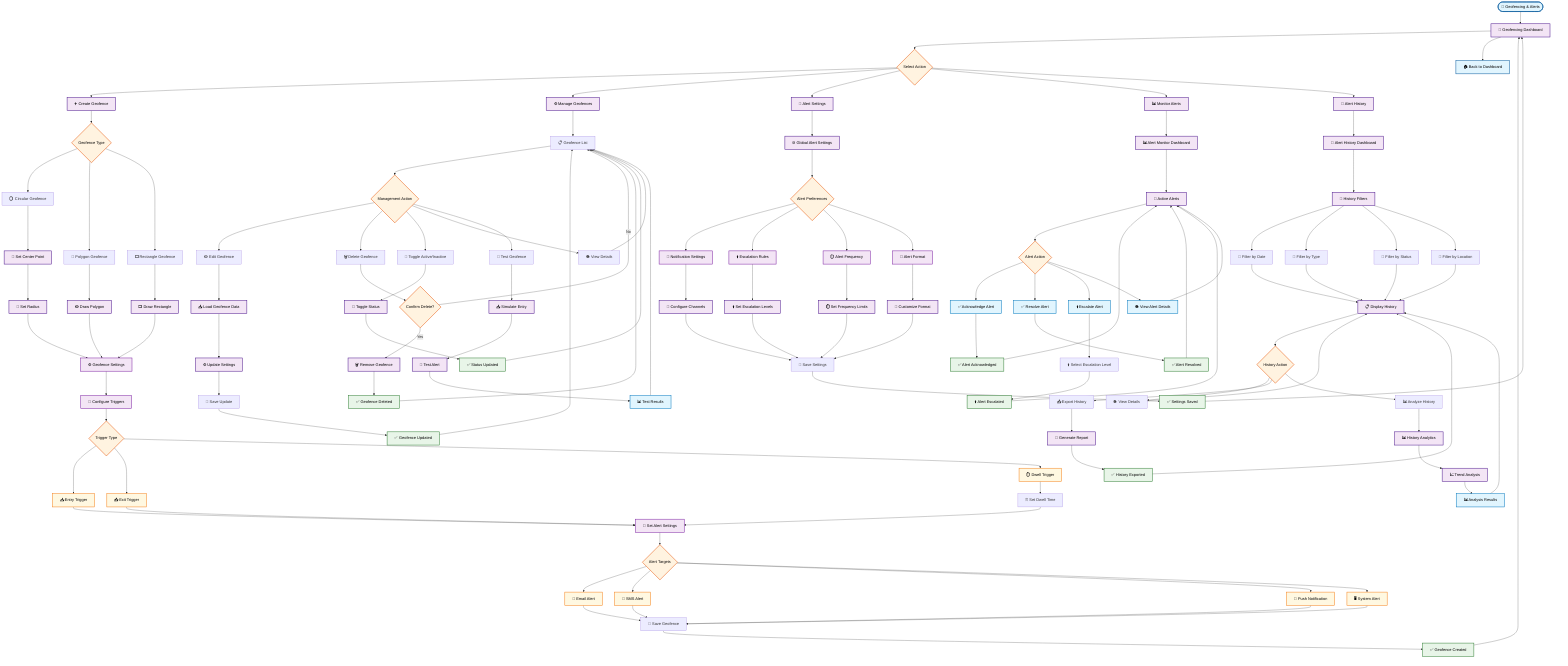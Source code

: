 flowchart TD
    %% Geofencing & Alerts Module
    
    Start([🚧 Geofencing & Alerts]) --> GeofencingDashboard[🚧 Geofencing Dashboard]
    GeofencingDashboard --> GeofencingActions{Select Action}
    
    %% Main geofencing actions
    GeofencingActions --> CreateGeofence[➕ Create Geofence]
    GeofencingActions --> ManageGeofences[⚙️ Manage Geofences]
    GeofencingActions --> AlertSettings[🔔 Alert Settings]
    GeofencingActions --> MonitorAlerts[📊 Monitor Alerts]
    GeofencingActions --> AlertHistory[📜 Alert History]
    
    %% Create Geofence Flow
    CreateGeofence --> GeofenceType{Geofence Type}
    GeofenceType --> CircularGeofence[⭕ Circular Geofence]
    GeofenceType --> PolygonGeofence[📐 Polygon Geofence]
    GeofenceType --> RectangleGeofence[⬜ Rectangle Geofence]
    
    CircularGeofence --> SetCenter[📍 Set Center Point]
    SetCenter --> SetRadius[📏 Set Radius]
    SetRadius --> GeofenceSettings[⚙️ Geofence Settings]
    
    PolygonGeofence --> DrawPolygon[✏️ Draw Polygon]
    DrawPolygon --> GeofenceSettings
    
    RectangleGeofence --> DrawRectangle[⬜ Draw Rectangle]
    DrawRectangle --> GeofenceSettings
    
    GeofenceSettings --> ConfigureTriggers[🎯 Configure Triggers]
    ConfigureTriggers --> TriggerTypes{Trigger Type}
    TriggerTypes --> EntryTrigger[📥 Entry Trigger]
    TriggerTypes --> ExitTrigger[📤 Exit Trigger]
    TriggerTypes --> DwellTrigger[⏱️ Dwell Trigger]
    
    EntryTrigger --> SetAlertSettings[🔔 Set Alert Settings]
    ExitTrigger --> SetAlertSettings
    DwellTrigger --> SetDwellTime[⏰ Set Dwell Time]
    SetDwellTime --> SetAlertSettings
    
    SetAlertSettings --> AlertTargets{Alert Targets}
    AlertTargets --> EmailAlert[📧 Email Alert]
    AlertTargets --> SMSAlert[📱 SMS Alert]
    AlertTargets --> PushNotification[📲 Push Notification]
    AlertTargets --> SystemAlert[🖥️ System Alert]
    
    EmailAlert --> SaveGeofence[💾 Save Geofence]
    SMSAlert --> SaveGeofence
    PushNotification --> SaveGeofence
    SystemAlert --> SaveGeofence
    SaveGeofence --> GeofenceCreated[✅ Geofence Created]
    
    %% Manage Geofences Flow
    ManageGeofences --> GeofenceList[📋 Geofence List]
    GeofenceList --> GeofenceManagementActions{Management Action}
    GeofenceManagementActions --> EditGeofence[✏️ Edit Geofence]
    GeofenceManagementActions --> DeleteGeofence[🗑️ Delete Geofence]
    GeofenceManagementActions --> ToggleGeofence[🔄 Toggle Active/Inactive]
    GeofenceManagementActions --> ViewGeofenceDetails[👁️ View Details]
    GeofenceManagementActions --> TestGeofence[🧪 Test Geofence]
    
    EditGeofence --> LoadGeofenceData[📥 Load Geofence Data]
    LoadGeofenceData --> UpdateGeofenceSettings[⚙️ Update Settings]
    UpdateGeofenceSettings --> SaveGeofenceUpdate[💾 Save Update]
    SaveGeofenceUpdate --> GeofenceUpdated[✅ Geofence Updated]
    
    DeleteGeofence --> ConfirmGeofenceDelete{Confirm Delete?}
    ConfirmGeofenceDelete -->|No| GeofenceList
    ConfirmGeofenceDelete -->|Yes| RemoveGeofence[🗑️ Remove Geofence]
    RemoveGeofence --> GeofenceDeleted[✅ Geofence Deleted]
    
    ToggleGeofence --> ToggleStatus[🔄 Toggle Status]
    ToggleStatus --> StatusUpdated[✅ Status Updated]
    
    TestGeofence --> SimulateEntry[📥 Simulate Entry]
    SimulateEntry --> TestAlert[🧪 Test Alert]
    TestAlert --> TestResults[📊 Test Results]
    
    %% Alert Settings Flow
    AlertSettings --> GlobalAlertSettings[🌐 Global Alert Settings]
    GlobalAlertSettings --> AlertPreferences{Alert Preferences}
    AlertPreferences --> NotificationSettings[🔔 Notification Settings]
    AlertPreferences --> EscalationRules[⬆️ Escalation Rules]
    AlertPreferences --> AlertFrequency[⏱️ Alert Frequency]
    AlertPreferences --> AlertFormat[📝 Alert Format]
    
    NotificationSettings --> ConfigureChannels[📢 Configure Channels]
    EscalationRules --> SetEscalationLevels[⬆️ Set Escalation Levels]
    AlertFrequency --> SetFrequencyLimits[⏱️ Set Frequency Limits]
    AlertFormat --> CustomizeFormat[📝 Customize Format]
    
    ConfigureChannels --> SaveAlertSettings[💾 Save Settings]
    SetEscalationLevels --> SaveAlertSettings
    SetFrequencyLimits --> SaveAlertSettings
    CustomizeFormat --> SaveAlertSettings
    SaveAlertSettings --> AlertSettingsSaved[✅ Settings Saved]
    
    %% Monitor Alerts Flow
    MonitorAlerts --> AlertMonitorDashboard[📊 Alert Monitor Dashboard]
    AlertMonitorDashboard --> ActiveAlerts[🔴 Active Alerts]
    ActiveAlerts --> AlertActions{Alert Action}
    AlertActions --> AcknowledgeAlert[✅ Acknowledge Alert]
    AlertActions --> ResolveAlert[✅ Resolve Alert]
    AlertActions --> EscalateAlert[⬆️ Escalate Alert]
    AlertActions --> ViewAlertDetails[👁️ View Alert Details]
    
    AcknowledgeAlert --> AlertAcknowledged[✅ Alert Acknowledged]
    ResolveAlert --> AlertResolved[✅ Alert Resolved]
    EscalateAlert --> SelectEscalationLevel[⬆️ Select Escalation Level]
    SelectEscalationLevel --> AlertEscalated[⬆️ Alert Escalated]
    
    %% Alert History Flow
    AlertHistory --> AlertHistoryDashboard[📜 Alert History Dashboard]
    AlertHistoryDashboard --> HistoryFilters[🔽 History Filters]
    HistoryFilters --> FilterByDate[📅 Filter by Date]
    HistoryFilters --> FilterByType[📂 Filter by Type]
    HistoryFilters --> FilterByStatus[🔘 Filter by Status]
    HistoryFilters --> FilterByLocation[📍 Filter by Location]
    
    FilterByDate --> DisplayHistory[📋 Display History]
    FilterByType --> DisplayHistory
    FilterByStatus --> DisplayHistory
    FilterByLocation --> DisplayHistory
    
    DisplayHistory --> HistoryActions{History Action}
    HistoryActions --> ViewHistoryDetails[👁️ View Details]
    HistoryActions --> ExportHistory[📤 Export History]
    HistoryActions --> AnalyzeHistory[📊 Analyze History]
    
    ExportHistory --> GenerateHistoryReport[📄 Generate Report]
    GenerateHistoryReport --> HistoryExported[✅ History Exported]
    
    AnalyzeHistory --> HistoryAnalytics[📊 History Analytics]
    HistoryAnalytics --> TrendAnalysis[📈 Trend Analysis]
    TrendAnalysis --> AnalysisResults[📊 Analysis Results]
    
    %% Return paths
    GeofenceCreated --> GeofencingDashboard
    GeofenceUpdated --> GeofenceList
    GeofenceDeleted --> GeofenceList
    StatusUpdated --> GeofenceList
    TestResults --> GeofenceList
    ViewGeofenceDetails --> GeofenceList
    AlertSettingsSaved --> GeofencingDashboard
    AlertAcknowledged --> ActiveAlerts
    AlertResolved --> ActiveAlerts
    AlertEscalated --> ActiveAlerts
    ViewAlertDetails --> ActiveAlerts
    ViewHistoryDetails --> DisplayHistory
    HistoryExported --> DisplayHistory
    AnalysisResults --> DisplayHistory
    
    %% Back to main dashboard
    GeofencingDashboard --> Dashboard[🏠 Back to Dashboard]
    
    %% Styling
    classDef startEnd fill:#e1f5fe,stroke:#01579b,stroke-width:2px,color:#000
    classDef process fill:#f3e5f5,stroke:#4a148c,stroke-width:2px,color:#000
    classDef decision fill:#fff3e0,stroke:#e65100,stroke-width:2px,color:#000
    classDef success fill:#e8f5e8,stroke:#2e7d32,stroke-width:2px,color:#000
    classDef alert fill:#fff8e1,stroke:#f57f17,stroke-width:2px,color:#000
    classDef settings fill:#f3e5f5,stroke:#7b1fa2,stroke-width:2px,color:#000
    classDef monitor fill:#e1f5fe,stroke:#0277bd,stroke-width:2px,color:#000
    
    class Start,Dashboard startEnd
    class GeofencingDashboard,CreateGeofence,ManageGeofences,AlertSettings,MonitorAlerts,AlertHistory,SetCenter,SetRadius,DrawPolygon,DrawRectangle,LoadGeofenceData,UpdateGeofenceSettings,RemoveGeofence,ToggleStatus,SimulateEntry,TestAlert,GlobalAlertSettings,ConfigureChannels,SetEscalationLevels,SetFrequencyLimits,CustomizeFormat,AlertMonitorDashboard,ActiveAlerts,AlertHistoryDashboard,HistoryFilters,DisplayHistory,GenerateHistoryReport,HistoryAnalytics,TrendAnalysis process
    class GeofencingActions,GeofenceType,TriggerTypes,AlertTargets,GeofenceManagementActions,ConfirmGeofenceDelete,AlertPreferences,AlertActions,HistoryActions decision
    class GeofenceCreated,GeofenceUpdated,GeofenceDeleted,StatusUpdated,AlertSettingsSaved,AlertAcknowledged,AlertResolved,AlertEscalated,HistoryExported success
    class EntryTrigger,ExitTrigger,DwellTrigger,EmailAlert,SMSAlert,PushNotification,SystemAlert alert
    class GeofenceSettings,ConfigureTriggers,SetAlertSettings,NotificationSettings,EscalationRules,AlertFrequency,AlertFormat settings
    class AcknowledgeAlert,ResolveAlert,EscalateAlert,ViewAlertDetails,TestResults,AnalysisResults monitor